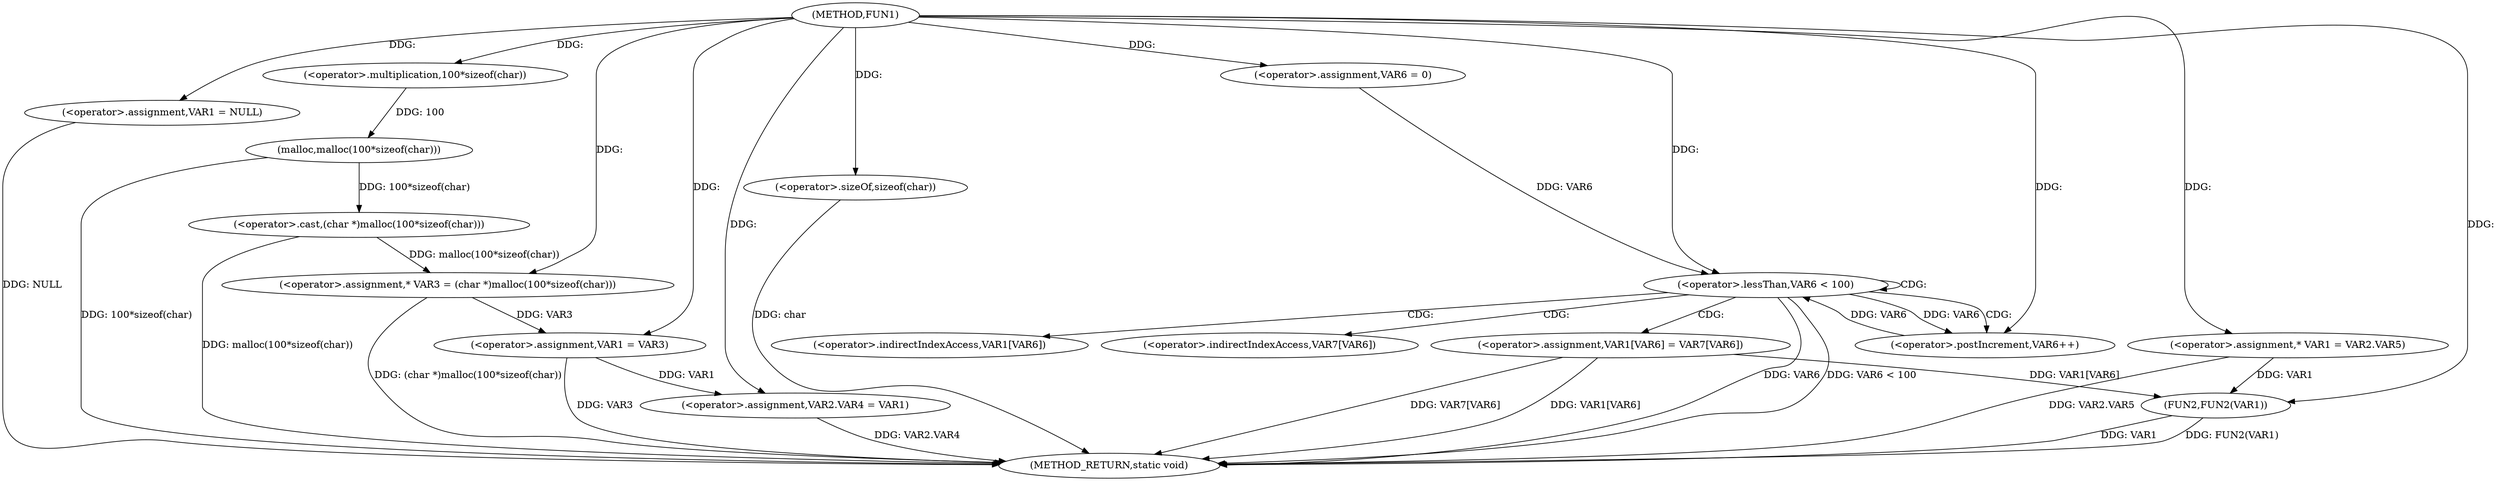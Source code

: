 digraph FUN1 {  
"1000100" [label = "(METHOD,FUN1)" ]
"1000155" [label = "(METHOD_RETURN,static void)" ]
"1000104" [label = "(<operator>.assignment,VAR1 = NULL)" ]
"1000109" [label = "(<operator>.assignment,* VAR3 = (char *)malloc(100*sizeof(char)))" ]
"1000111" [label = "(<operator>.cast,(char *)malloc(100*sizeof(char)))" ]
"1000113" [label = "(malloc,malloc(100*sizeof(char)))" ]
"1000114" [label = "(<operator>.multiplication,100*sizeof(char))" ]
"1000116" [label = "(<operator>.sizeOf,sizeof(char))" ]
"1000118" [label = "(<operator>.assignment,VAR1 = VAR3)" ]
"1000121" [label = "(<operator>.assignment,VAR2.VAR4 = VAR1)" ]
"1000128" [label = "(<operator>.assignment,* VAR1 = VAR2.VAR5)" ]
"1000137" [label = "(<operator>.assignment,VAR6 = 0)" ]
"1000140" [label = "(<operator>.lessThan,VAR6 < 100)" ]
"1000143" [label = "(<operator>.postIncrement,VAR6++)" ]
"1000146" [label = "(<operator>.assignment,VAR1[VAR6] = VAR7[VAR6])" ]
"1000153" [label = "(FUN2,FUN2(VAR1))" ]
"1000147" [label = "(<operator>.indirectIndexAccess,VAR1[VAR6])" ]
"1000150" [label = "(<operator>.indirectIndexAccess,VAR7[VAR6])" ]
  "1000116" -> "1000155"  [ label = "DDG: char"] 
  "1000128" -> "1000155"  [ label = "DDG: VAR2.VAR5"] 
  "1000113" -> "1000155"  [ label = "DDG: 100*sizeof(char)"] 
  "1000140" -> "1000155"  [ label = "DDG: VAR6"] 
  "1000140" -> "1000155"  [ label = "DDG: VAR6 < 100"] 
  "1000153" -> "1000155"  [ label = "DDG: FUN2(VAR1)"] 
  "1000153" -> "1000155"  [ label = "DDG: VAR1"] 
  "1000146" -> "1000155"  [ label = "DDG: VAR7[VAR6]"] 
  "1000111" -> "1000155"  [ label = "DDG: malloc(100*sizeof(char))"] 
  "1000118" -> "1000155"  [ label = "DDG: VAR3"] 
  "1000121" -> "1000155"  [ label = "DDG: VAR2.VAR4"] 
  "1000146" -> "1000155"  [ label = "DDG: VAR1[VAR6]"] 
  "1000109" -> "1000155"  [ label = "DDG: (char *)malloc(100*sizeof(char))"] 
  "1000104" -> "1000155"  [ label = "DDG: NULL"] 
  "1000100" -> "1000104"  [ label = "DDG: "] 
  "1000111" -> "1000109"  [ label = "DDG: malloc(100*sizeof(char))"] 
  "1000100" -> "1000109"  [ label = "DDG: "] 
  "1000113" -> "1000111"  [ label = "DDG: 100*sizeof(char)"] 
  "1000114" -> "1000113"  [ label = "DDG: 100"] 
  "1000100" -> "1000114"  [ label = "DDG: "] 
  "1000100" -> "1000116"  [ label = "DDG: "] 
  "1000109" -> "1000118"  [ label = "DDG: VAR3"] 
  "1000100" -> "1000118"  [ label = "DDG: "] 
  "1000118" -> "1000121"  [ label = "DDG: VAR1"] 
  "1000100" -> "1000121"  [ label = "DDG: "] 
  "1000100" -> "1000128"  [ label = "DDG: "] 
  "1000100" -> "1000137"  [ label = "DDG: "] 
  "1000143" -> "1000140"  [ label = "DDG: VAR6"] 
  "1000137" -> "1000140"  [ label = "DDG: VAR6"] 
  "1000100" -> "1000140"  [ label = "DDG: "] 
  "1000140" -> "1000143"  [ label = "DDG: VAR6"] 
  "1000100" -> "1000143"  [ label = "DDG: "] 
  "1000128" -> "1000153"  [ label = "DDG: VAR1"] 
  "1000146" -> "1000153"  [ label = "DDG: VAR1[VAR6]"] 
  "1000100" -> "1000153"  [ label = "DDG: "] 
  "1000140" -> "1000147"  [ label = "CDG: "] 
  "1000140" -> "1000150"  [ label = "CDG: "] 
  "1000140" -> "1000146"  [ label = "CDG: "] 
  "1000140" -> "1000143"  [ label = "CDG: "] 
  "1000140" -> "1000140"  [ label = "CDG: "] 
}
